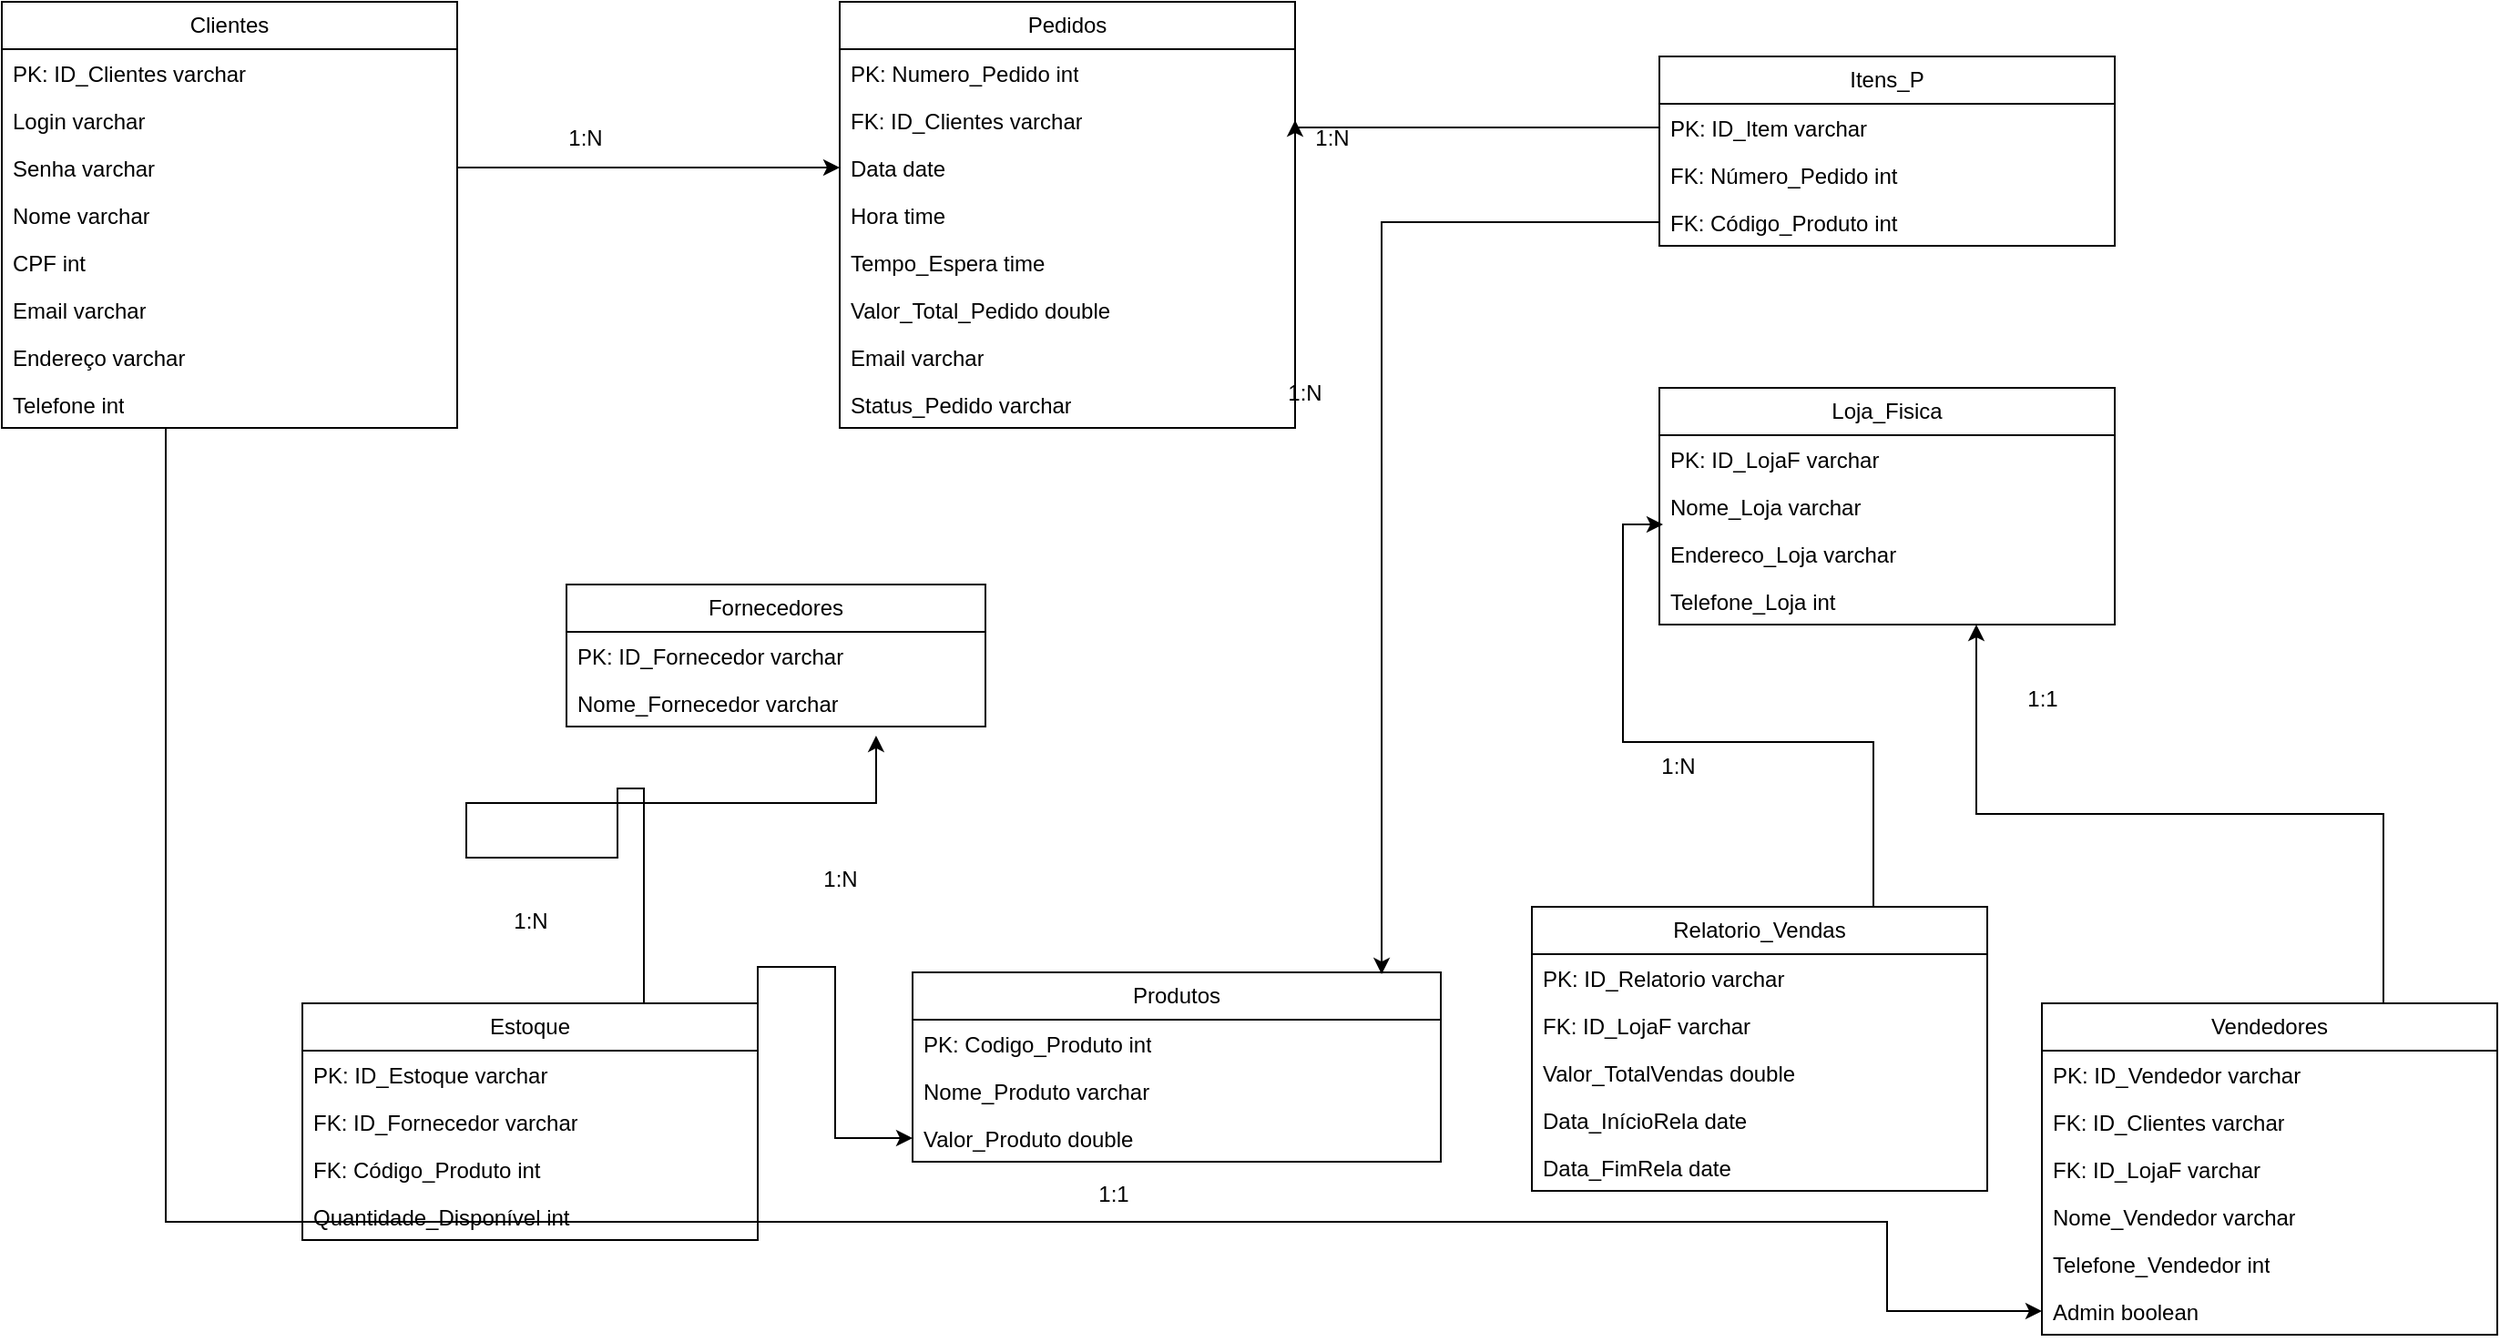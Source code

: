 <mxfile version="22.0.2" type="device">
  <diagram id="C5RBs43oDa-KdzZeNtuy" name="Page-1">
    <mxGraphModel dx="1500" dy="746" grid="1" gridSize="10" guides="1" tooltips="1" connect="1" arrows="1" fold="1" page="1" pageScale="1" pageWidth="827" pageHeight="1169" math="0" shadow="0">
      <root>
        <mxCell id="WIyWlLk6GJQsqaUBKTNV-0" />
        <mxCell id="WIyWlLk6GJQsqaUBKTNV-1" parent="WIyWlLk6GJQsqaUBKTNV-0" />
        <mxCell id="zgq8s6oH6BUuVLxjfa1--68" style="edgeStyle=orthogonalEdgeStyle;rounded=0;orthogonalLoop=1;jettySize=auto;html=1;" parent="WIyWlLk6GJQsqaUBKTNV-1" source="zgq8s6oH6BUuVLxjfa1--0" target="zgq8s6oH6BUuVLxjfa1--45" edge="1">
          <mxGeometry relative="1" as="geometry">
            <Array as="points">
              <mxPoint x="150" y="670" />
              <mxPoint x="1095" y="670" />
            </Array>
          </mxGeometry>
        </mxCell>
        <mxCell id="zgq8s6oH6BUuVLxjfa1--0" value="Clientes" style="swimlane;fontStyle=0;childLayout=stackLayout;horizontal=1;startSize=26;fillColor=none;horizontalStack=0;resizeParent=1;resizeParentMax=0;resizeLast=0;collapsible=1;marginBottom=0;whiteSpace=wrap;html=1;" parent="WIyWlLk6GJQsqaUBKTNV-1" vertex="1">
          <mxGeometry x="60" width="250" height="234" as="geometry" />
        </mxCell>
        <mxCell id="zgq8s6oH6BUuVLxjfa1--1" value="PK: ID_Clientes varchar" style="text;strokeColor=none;fillColor=none;align=left;verticalAlign=top;spacingLeft=4;spacingRight=4;overflow=hidden;rotatable=0;points=[[0,0.5],[1,0.5]];portConstraint=eastwest;whiteSpace=wrap;html=1;" parent="zgq8s6oH6BUuVLxjfa1--0" vertex="1">
          <mxGeometry y="26" width="250" height="26" as="geometry" />
        </mxCell>
        <mxCell id="zgq8s6oH6BUuVLxjfa1--2" value="Login varchar" style="text;strokeColor=none;fillColor=none;align=left;verticalAlign=top;spacingLeft=4;spacingRight=4;overflow=hidden;rotatable=0;points=[[0,0.5],[1,0.5]];portConstraint=eastwest;whiteSpace=wrap;html=1;" parent="zgq8s6oH6BUuVLxjfa1--0" vertex="1">
          <mxGeometry y="52" width="250" height="26" as="geometry" />
        </mxCell>
        <mxCell id="zgq8s6oH6BUuVLxjfa1--3" value="Senha varchar" style="text;strokeColor=none;fillColor=none;align=left;verticalAlign=top;spacingLeft=4;spacingRight=4;overflow=hidden;rotatable=0;points=[[0,0.5],[1,0.5]];portConstraint=eastwest;whiteSpace=wrap;html=1;" parent="zgq8s6oH6BUuVLxjfa1--0" vertex="1">
          <mxGeometry y="78" width="250" height="26" as="geometry" />
        </mxCell>
        <mxCell id="zgq8s6oH6BUuVLxjfa1--5" value="Nome varchar" style="text;strokeColor=none;fillColor=none;align=left;verticalAlign=top;spacingLeft=4;spacingRight=4;overflow=hidden;rotatable=0;points=[[0,0.5],[1,0.5]];portConstraint=eastwest;whiteSpace=wrap;html=1;" parent="zgq8s6oH6BUuVLxjfa1--0" vertex="1">
          <mxGeometry y="104" width="250" height="26" as="geometry" />
        </mxCell>
        <mxCell id="zgq8s6oH6BUuVLxjfa1--6" value="CPF int" style="text;strokeColor=none;fillColor=none;align=left;verticalAlign=top;spacingLeft=4;spacingRight=4;overflow=hidden;rotatable=0;points=[[0,0.5],[1,0.5]];portConstraint=eastwest;whiteSpace=wrap;html=1;" parent="zgq8s6oH6BUuVLxjfa1--0" vertex="1">
          <mxGeometry y="130" width="250" height="26" as="geometry" />
        </mxCell>
        <mxCell id="zgq8s6oH6BUuVLxjfa1--7" value="Email varchar" style="text;strokeColor=none;fillColor=none;align=left;verticalAlign=top;spacingLeft=4;spacingRight=4;overflow=hidden;rotatable=0;points=[[0,0.5],[1,0.5]];portConstraint=eastwest;whiteSpace=wrap;html=1;" parent="zgq8s6oH6BUuVLxjfa1--0" vertex="1">
          <mxGeometry y="156" width="250" height="26" as="geometry" />
        </mxCell>
        <mxCell id="zgq8s6oH6BUuVLxjfa1--8" value="Endereço varchar" style="text;strokeColor=none;fillColor=none;align=left;verticalAlign=top;spacingLeft=4;spacingRight=4;overflow=hidden;rotatable=0;points=[[0,0.5],[1,0.5]];portConstraint=eastwest;whiteSpace=wrap;html=1;" parent="zgq8s6oH6BUuVLxjfa1--0" vertex="1">
          <mxGeometry y="182" width="250" height="26" as="geometry" />
        </mxCell>
        <mxCell id="zgq8s6oH6BUuVLxjfa1--9" value="Telefone int" style="text;strokeColor=none;fillColor=none;align=left;verticalAlign=top;spacingLeft=4;spacingRight=4;overflow=hidden;rotatable=0;points=[[0,0.5],[1,0.5]];portConstraint=eastwest;whiteSpace=wrap;html=1;" parent="zgq8s6oH6BUuVLxjfa1--0" vertex="1">
          <mxGeometry y="208" width="250" height="26" as="geometry" />
        </mxCell>
        <mxCell id="zgq8s6oH6BUuVLxjfa1--10" value="Produtos" style="swimlane;fontStyle=0;childLayout=stackLayout;horizontal=1;startSize=26;fillColor=none;horizontalStack=0;resizeParent=1;resizeParentMax=0;resizeLast=0;collapsible=1;marginBottom=0;whiteSpace=wrap;html=1;" parent="WIyWlLk6GJQsqaUBKTNV-1" vertex="1">
          <mxGeometry x="560" y="533" width="290" height="104" as="geometry" />
        </mxCell>
        <mxCell id="zgq8s6oH6BUuVLxjfa1--11" value="PK: Codigo_Produto int" style="text;strokeColor=none;fillColor=none;align=left;verticalAlign=top;spacingLeft=4;spacingRight=4;overflow=hidden;rotatable=0;points=[[0,0.5],[1,0.5]];portConstraint=eastwest;whiteSpace=wrap;html=1;" parent="zgq8s6oH6BUuVLxjfa1--10" vertex="1">
          <mxGeometry y="26" width="290" height="26" as="geometry" />
        </mxCell>
        <mxCell id="zgq8s6oH6BUuVLxjfa1--12" value="Nome_Produto varchar" style="text;strokeColor=none;fillColor=none;align=left;verticalAlign=top;spacingLeft=4;spacingRight=4;overflow=hidden;rotatable=0;points=[[0,0.5],[1,0.5]];portConstraint=eastwest;whiteSpace=wrap;html=1;" parent="zgq8s6oH6BUuVLxjfa1--10" vertex="1">
          <mxGeometry y="52" width="290" height="26" as="geometry" />
        </mxCell>
        <mxCell id="zgq8s6oH6BUuVLxjfa1--13" value="Valor_Produto double" style="text;strokeColor=none;fillColor=none;align=left;verticalAlign=top;spacingLeft=4;spacingRight=4;overflow=hidden;rotatable=0;points=[[0,0.5],[1,0.5]];portConstraint=eastwest;whiteSpace=wrap;html=1;" parent="zgq8s6oH6BUuVLxjfa1--10" vertex="1">
          <mxGeometry y="78" width="290" height="26" as="geometry" />
        </mxCell>
        <mxCell id="zgq8s6oH6BUuVLxjfa1--19" value="Pedidos" style="swimlane;fontStyle=0;childLayout=stackLayout;horizontal=1;startSize=26;fillColor=none;horizontalStack=0;resizeParent=1;resizeParentMax=0;resizeLast=0;collapsible=1;marginBottom=0;whiteSpace=wrap;html=1;" parent="WIyWlLk6GJQsqaUBKTNV-1" vertex="1">
          <mxGeometry x="520" width="250" height="234" as="geometry" />
        </mxCell>
        <mxCell id="zgq8s6oH6BUuVLxjfa1--20" value="PK: Numero_Pedido int" style="text;strokeColor=none;fillColor=none;align=left;verticalAlign=top;spacingLeft=4;spacingRight=4;overflow=hidden;rotatable=0;points=[[0,0.5],[1,0.5]];portConstraint=eastwest;whiteSpace=wrap;html=1;" parent="zgq8s6oH6BUuVLxjfa1--19" vertex="1">
          <mxGeometry y="26" width="250" height="26" as="geometry" />
        </mxCell>
        <mxCell id="zgq8s6oH6BUuVLxjfa1--27" value="FK: ID_Clientes varchar" style="text;strokeColor=none;fillColor=none;align=left;verticalAlign=top;spacingLeft=4;spacingRight=4;overflow=hidden;rotatable=0;points=[[0,0.5],[1,0.5]];portConstraint=eastwest;whiteSpace=wrap;html=1;" parent="zgq8s6oH6BUuVLxjfa1--19" vertex="1">
          <mxGeometry y="52" width="250" height="26" as="geometry" />
        </mxCell>
        <mxCell id="zgq8s6oH6BUuVLxjfa1--21" value="Data date" style="text;strokeColor=none;fillColor=none;align=left;verticalAlign=top;spacingLeft=4;spacingRight=4;overflow=hidden;rotatable=0;points=[[0,0.5],[1,0.5]];portConstraint=eastwest;whiteSpace=wrap;html=1;" parent="zgq8s6oH6BUuVLxjfa1--19" vertex="1">
          <mxGeometry y="78" width="250" height="26" as="geometry" />
        </mxCell>
        <mxCell id="zgq8s6oH6BUuVLxjfa1--22" value="Hora time" style="text;strokeColor=none;fillColor=none;align=left;verticalAlign=top;spacingLeft=4;spacingRight=4;overflow=hidden;rotatable=0;points=[[0,0.5],[1,0.5]];portConstraint=eastwest;whiteSpace=wrap;html=1;" parent="zgq8s6oH6BUuVLxjfa1--19" vertex="1">
          <mxGeometry y="104" width="250" height="26" as="geometry" />
        </mxCell>
        <mxCell id="zgq8s6oH6BUuVLxjfa1--23" value="Tempo_Espera time&lt;br&gt;" style="text;strokeColor=none;fillColor=none;align=left;verticalAlign=top;spacingLeft=4;spacingRight=4;overflow=hidden;rotatable=0;points=[[0,0.5],[1,0.5]];portConstraint=eastwest;whiteSpace=wrap;html=1;" parent="zgq8s6oH6BUuVLxjfa1--19" vertex="1">
          <mxGeometry y="130" width="250" height="26" as="geometry" />
        </mxCell>
        <mxCell id="zgq8s6oH6BUuVLxjfa1--24" value="Valor_Total_Pedido double" style="text;strokeColor=none;fillColor=none;align=left;verticalAlign=top;spacingLeft=4;spacingRight=4;overflow=hidden;rotatable=0;points=[[0,0.5],[1,0.5]];portConstraint=eastwest;whiteSpace=wrap;html=1;" parent="zgq8s6oH6BUuVLxjfa1--19" vertex="1">
          <mxGeometry y="156" width="250" height="26" as="geometry" />
        </mxCell>
        <mxCell id="zgq8s6oH6BUuVLxjfa1--25" value="Email varchar" style="text;strokeColor=none;fillColor=none;align=left;verticalAlign=top;spacingLeft=4;spacingRight=4;overflow=hidden;rotatable=0;points=[[0,0.5],[1,0.5]];portConstraint=eastwest;whiteSpace=wrap;html=1;" parent="zgq8s6oH6BUuVLxjfa1--19" vertex="1">
          <mxGeometry y="182" width="250" height="26" as="geometry" />
        </mxCell>
        <mxCell id="zgq8s6oH6BUuVLxjfa1--26" value="Status_Pedido varchar" style="text;strokeColor=none;fillColor=none;align=left;verticalAlign=top;spacingLeft=4;spacingRight=4;overflow=hidden;rotatable=0;points=[[0,0.5],[1,0.5]];portConstraint=eastwest;whiteSpace=wrap;html=1;" parent="zgq8s6oH6BUuVLxjfa1--19" vertex="1">
          <mxGeometry y="208" width="250" height="26" as="geometry" />
        </mxCell>
        <mxCell id="zgq8s6oH6BUuVLxjfa1--28" value="Itens_P" style="swimlane;fontStyle=0;childLayout=stackLayout;horizontal=1;startSize=26;fillColor=none;horizontalStack=0;resizeParent=1;resizeParentMax=0;resizeLast=0;collapsible=1;marginBottom=0;whiteSpace=wrap;html=1;" parent="WIyWlLk6GJQsqaUBKTNV-1" vertex="1">
          <mxGeometry x="970" y="30" width="250" height="104" as="geometry" />
        </mxCell>
        <mxCell id="zgq8s6oH6BUuVLxjfa1--29" value="PK: ID_Item varchar" style="text;strokeColor=none;fillColor=none;align=left;verticalAlign=top;spacingLeft=4;spacingRight=4;overflow=hidden;rotatable=0;points=[[0,0.5],[1,0.5]];portConstraint=eastwest;whiteSpace=wrap;html=1;" parent="zgq8s6oH6BUuVLxjfa1--28" vertex="1">
          <mxGeometry y="26" width="250" height="26" as="geometry" />
        </mxCell>
        <mxCell id="zgq8s6oH6BUuVLxjfa1--30" value="FK: Número_Pedido int" style="text;strokeColor=none;fillColor=none;align=left;verticalAlign=top;spacingLeft=4;spacingRight=4;overflow=hidden;rotatable=0;points=[[0,0.5],[1,0.5]];portConstraint=eastwest;whiteSpace=wrap;html=1;" parent="zgq8s6oH6BUuVLxjfa1--28" vertex="1">
          <mxGeometry y="52" width="250" height="26" as="geometry" />
        </mxCell>
        <mxCell id="zgq8s6oH6BUuVLxjfa1--31" value="FK: Código_Produto int&lt;br&gt;" style="text;strokeColor=none;fillColor=none;align=left;verticalAlign=top;spacingLeft=4;spacingRight=4;overflow=hidden;rotatable=0;points=[[0,0.5],[1,0.5]];portConstraint=eastwest;whiteSpace=wrap;html=1;" parent="zgq8s6oH6BUuVLxjfa1--28" vertex="1">
          <mxGeometry y="78" width="250" height="26" as="geometry" />
        </mxCell>
        <mxCell id="zgq8s6oH6BUuVLxjfa1--32" value="Fornecedores" style="swimlane;fontStyle=0;childLayout=stackLayout;horizontal=1;startSize=26;fillColor=none;horizontalStack=0;resizeParent=1;resizeParentMax=0;resizeLast=0;collapsible=1;marginBottom=0;whiteSpace=wrap;html=1;" parent="WIyWlLk6GJQsqaUBKTNV-1" vertex="1">
          <mxGeometry x="370" y="320" width="230" height="78" as="geometry" />
        </mxCell>
        <mxCell id="zgq8s6oH6BUuVLxjfa1--33" value="PK: ID_Fornecedor varchar" style="text;strokeColor=none;fillColor=none;align=left;verticalAlign=top;spacingLeft=4;spacingRight=4;overflow=hidden;rotatable=0;points=[[0,0.5],[1,0.5]];portConstraint=eastwest;whiteSpace=wrap;html=1;" parent="zgq8s6oH6BUuVLxjfa1--32" vertex="1">
          <mxGeometry y="26" width="230" height="26" as="geometry" />
        </mxCell>
        <mxCell id="zgq8s6oH6BUuVLxjfa1--34" value="Nome_Fornecedor varchar" style="text;strokeColor=none;fillColor=none;align=left;verticalAlign=top;spacingLeft=4;spacingRight=4;overflow=hidden;rotatable=0;points=[[0,0.5],[1,0.5]];portConstraint=eastwest;whiteSpace=wrap;html=1;" parent="zgq8s6oH6BUuVLxjfa1--32" vertex="1">
          <mxGeometry y="52" width="230" height="26" as="geometry" />
        </mxCell>
        <mxCell id="zgq8s6oH6BUuVLxjfa1--77" style="edgeStyle=orthogonalEdgeStyle;rounded=0;orthogonalLoop=1;jettySize=auto;html=1;exitX=0.75;exitY=0;exitDx=0;exitDy=0;entryX=0.739;entryY=1.192;entryDx=0;entryDy=0;entryPerimeter=0;" parent="WIyWlLk6GJQsqaUBKTNV-1" source="zgq8s6oH6BUuVLxjfa1--36" target="zgq8s6oH6BUuVLxjfa1--34" edge="1">
          <mxGeometry relative="1" as="geometry">
            <Array as="points">
              <mxPoint x="413" y="432" />
              <mxPoint x="398" y="432" />
              <mxPoint x="398" y="470" />
              <mxPoint x="315" y="470" />
              <mxPoint x="315" y="440" />
            </Array>
          </mxGeometry>
        </mxCell>
        <mxCell id="zgq8s6oH6BUuVLxjfa1--78" style="edgeStyle=orthogonalEdgeStyle;rounded=0;orthogonalLoop=1;jettySize=auto;html=1;exitX=1;exitY=0;exitDx=0;exitDy=0;" parent="WIyWlLk6GJQsqaUBKTNV-1" source="zgq8s6oH6BUuVLxjfa1--36" target="zgq8s6oH6BUuVLxjfa1--13" edge="1">
          <mxGeometry relative="1" as="geometry" />
        </mxCell>
        <mxCell id="zgq8s6oH6BUuVLxjfa1--36" value="Estoque" style="swimlane;fontStyle=0;childLayout=stackLayout;horizontal=1;startSize=26;fillColor=none;horizontalStack=0;resizeParent=1;resizeParentMax=0;resizeLast=0;collapsible=1;marginBottom=0;whiteSpace=wrap;html=1;" parent="WIyWlLk6GJQsqaUBKTNV-1" vertex="1">
          <mxGeometry x="225" y="550" width="250" height="130" as="geometry" />
        </mxCell>
        <mxCell id="zgq8s6oH6BUuVLxjfa1--37" value="PK: ID_Estoque varchar" style="text;strokeColor=none;fillColor=none;align=left;verticalAlign=top;spacingLeft=4;spacingRight=4;overflow=hidden;rotatable=0;points=[[0,0.5],[1,0.5]];portConstraint=eastwest;whiteSpace=wrap;html=1;" parent="zgq8s6oH6BUuVLxjfa1--36" vertex="1">
          <mxGeometry y="26" width="250" height="26" as="geometry" />
        </mxCell>
        <mxCell id="zgq8s6oH6BUuVLxjfa1--39" value="FK: ID_Fornecedor varchar" style="text;strokeColor=none;fillColor=none;align=left;verticalAlign=top;spacingLeft=4;spacingRight=4;overflow=hidden;rotatable=0;points=[[0,0.5],[1,0.5]];portConstraint=eastwest;whiteSpace=wrap;html=1;" parent="zgq8s6oH6BUuVLxjfa1--36" vertex="1">
          <mxGeometry y="52" width="250" height="26" as="geometry" />
        </mxCell>
        <mxCell id="zgq8s6oH6BUuVLxjfa1--40" value="FK: Código_Produto int&lt;br&gt;" style="text;strokeColor=none;fillColor=none;align=left;verticalAlign=top;spacingLeft=4;spacingRight=4;overflow=hidden;rotatable=0;points=[[0,0.5],[1,0.5]];portConstraint=eastwest;whiteSpace=wrap;html=1;" parent="zgq8s6oH6BUuVLxjfa1--36" vertex="1">
          <mxGeometry y="78" width="250" height="26" as="geometry" />
        </mxCell>
        <mxCell id="zgq8s6oH6BUuVLxjfa1--38" value="Quantidade_Disponível int" style="text;strokeColor=none;fillColor=none;align=left;verticalAlign=top;spacingLeft=4;spacingRight=4;overflow=hidden;rotatable=0;points=[[0,0.5],[1,0.5]];portConstraint=eastwest;whiteSpace=wrap;html=1;" parent="zgq8s6oH6BUuVLxjfa1--36" vertex="1">
          <mxGeometry y="104" width="250" height="26" as="geometry" />
        </mxCell>
        <mxCell id="zgq8s6oH6BUuVLxjfa1--73" style="edgeStyle=orthogonalEdgeStyle;rounded=0;orthogonalLoop=1;jettySize=auto;html=1;exitX=0.75;exitY=0;exitDx=0;exitDy=0;entryX=0.696;entryY=1;entryDx=0;entryDy=0;entryPerimeter=0;" parent="WIyWlLk6GJQsqaUBKTNV-1" source="zgq8s6oH6BUuVLxjfa1--41" target="zgq8s6oH6BUuVLxjfa1--54" edge="1">
          <mxGeometry relative="1" as="geometry" />
        </mxCell>
        <mxCell id="zgq8s6oH6BUuVLxjfa1--41" value="Vendedores" style="swimlane;fontStyle=0;childLayout=stackLayout;horizontal=1;startSize=26;fillColor=none;horizontalStack=0;resizeParent=1;resizeParentMax=0;resizeLast=0;collapsible=1;marginBottom=0;whiteSpace=wrap;html=1;" parent="WIyWlLk6GJQsqaUBKTNV-1" vertex="1">
          <mxGeometry x="1180" y="550" width="250" height="182" as="geometry" />
        </mxCell>
        <mxCell id="zgq8s6oH6BUuVLxjfa1--42" value="PK: ID_Vendedor varchar" style="text;strokeColor=none;fillColor=none;align=left;verticalAlign=top;spacingLeft=4;spacingRight=4;overflow=hidden;rotatable=0;points=[[0,0.5],[1,0.5]];portConstraint=eastwest;whiteSpace=wrap;html=1;" parent="zgq8s6oH6BUuVLxjfa1--41" vertex="1">
          <mxGeometry y="26" width="250" height="26" as="geometry" />
        </mxCell>
        <mxCell id="zgq8s6oH6BUuVLxjfa1--47" value="FK: ID_Clientes varchar" style="text;strokeColor=none;fillColor=none;align=left;verticalAlign=top;spacingLeft=4;spacingRight=4;overflow=hidden;rotatable=0;points=[[0,0.5],[1,0.5]];portConstraint=eastwest;whiteSpace=wrap;html=1;" parent="zgq8s6oH6BUuVLxjfa1--41" vertex="1">
          <mxGeometry y="52" width="250" height="26" as="geometry" />
        </mxCell>
        <mxCell id="zgq8s6oH6BUuVLxjfa1--46" value="FK: ID_LojaF varchar" style="text;strokeColor=none;fillColor=none;align=left;verticalAlign=top;spacingLeft=4;spacingRight=4;overflow=hidden;rotatable=0;points=[[0,0.5],[1,0.5]];portConstraint=eastwest;whiteSpace=wrap;html=1;" parent="zgq8s6oH6BUuVLxjfa1--41" vertex="1">
          <mxGeometry y="78" width="250" height="26" as="geometry" />
        </mxCell>
        <mxCell id="zgq8s6oH6BUuVLxjfa1--43" value="Nome_Vendedor varchar" style="text;strokeColor=none;fillColor=none;align=left;verticalAlign=top;spacingLeft=4;spacingRight=4;overflow=hidden;rotatable=0;points=[[0,0.5],[1,0.5]];portConstraint=eastwest;whiteSpace=wrap;html=1;" parent="zgq8s6oH6BUuVLxjfa1--41" vertex="1">
          <mxGeometry y="104" width="250" height="26" as="geometry" />
        </mxCell>
        <mxCell id="zgq8s6oH6BUuVLxjfa1--44" value="Telefone_Vendedor int" style="text;strokeColor=none;fillColor=none;align=left;verticalAlign=top;spacingLeft=4;spacingRight=4;overflow=hidden;rotatable=0;points=[[0,0.5],[1,0.5]];portConstraint=eastwest;whiteSpace=wrap;html=1;" parent="zgq8s6oH6BUuVLxjfa1--41" vertex="1">
          <mxGeometry y="130" width="250" height="26" as="geometry" />
        </mxCell>
        <mxCell id="zgq8s6oH6BUuVLxjfa1--45" value="Admin boolean" style="text;strokeColor=none;fillColor=none;align=left;verticalAlign=top;spacingLeft=4;spacingRight=4;overflow=hidden;rotatable=0;points=[[0,0.5],[1,0.5]];portConstraint=eastwest;whiteSpace=wrap;html=1;" parent="zgq8s6oH6BUuVLxjfa1--41" vertex="1">
          <mxGeometry y="156" width="250" height="26" as="geometry" />
        </mxCell>
        <mxCell id="zgq8s6oH6BUuVLxjfa1--50" value="Loja_Fisica" style="swimlane;fontStyle=0;childLayout=stackLayout;horizontal=1;startSize=26;fillColor=none;horizontalStack=0;resizeParent=1;resizeParentMax=0;resizeLast=0;collapsible=1;marginBottom=0;whiteSpace=wrap;html=1;" parent="WIyWlLk6GJQsqaUBKTNV-1" vertex="1">
          <mxGeometry x="970" y="212" width="250" height="130" as="geometry" />
        </mxCell>
        <mxCell id="zgq8s6oH6BUuVLxjfa1--51" value="PK: ID_LojaF varchar" style="text;strokeColor=none;fillColor=none;align=left;verticalAlign=top;spacingLeft=4;spacingRight=4;overflow=hidden;rotatable=0;points=[[0,0.5],[1,0.5]];portConstraint=eastwest;whiteSpace=wrap;html=1;" parent="zgq8s6oH6BUuVLxjfa1--50" vertex="1">
          <mxGeometry y="26" width="250" height="26" as="geometry" />
        </mxCell>
        <mxCell id="zgq8s6oH6BUuVLxjfa1--52" value="Nome_Loja varchar" style="text;strokeColor=none;fillColor=none;align=left;verticalAlign=top;spacingLeft=4;spacingRight=4;overflow=hidden;rotatable=0;points=[[0,0.5],[1,0.5]];portConstraint=eastwest;whiteSpace=wrap;html=1;" parent="zgq8s6oH6BUuVLxjfa1--50" vertex="1">
          <mxGeometry y="52" width="250" height="26" as="geometry" />
        </mxCell>
        <mxCell id="zgq8s6oH6BUuVLxjfa1--53" value="Endereco_Loja varchar" style="text;strokeColor=none;fillColor=none;align=left;verticalAlign=top;spacingLeft=4;spacingRight=4;overflow=hidden;rotatable=0;points=[[0,0.5],[1,0.5]];portConstraint=eastwest;whiteSpace=wrap;html=1;" parent="zgq8s6oH6BUuVLxjfa1--50" vertex="1">
          <mxGeometry y="78" width="250" height="26" as="geometry" />
        </mxCell>
        <mxCell id="zgq8s6oH6BUuVLxjfa1--54" value="Telefone_Loja int" style="text;strokeColor=none;fillColor=none;align=left;verticalAlign=top;spacingLeft=4;spacingRight=4;overflow=hidden;rotatable=0;points=[[0,0.5],[1,0.5]];portConstraint=eastwest;whiteSpace=wrap;html=1;" parent="zgq8s6oH6BUuVLxjfa1--50" vertex="1">
          <mxGeometry y="104" width="250" height="26" as="geometry" />
        </mxCell>
        <mxCell id="zgq8s6oH6BUuVLxjfa1--72" style="edgeStyle=orthogonalEdgeStyle;rounded=0;orthogonalLoop=1;jettySize=auto;html=1;exitX=0.75;exitY=0;exitDx=0;exitDy=0;entryX=0.008;entryY=-0.115;entryDx=0;entryDy=0;entryPerimeter=0;" parent="WIyWlLk6GJQsqaUBKTNV-1" source="zgq8s6oH6BUuVLxjfa1--55" target="zgq8s6oH6BUuVLxjfa1--53" edge="1">
          <mxGeometry relative="1" as="geometry" />
        </mxCell>
        <mxCell id="zgq8s6oH6BUuVLxjfa1--55" value="Relatorio_Vendas" style="swimlane;fontStyle=0;childLayout=stackLayout;horizontal=1;startSize=26;fillColor=none;horizontalStack=0;resizeParent=1;resizeParentMax=0;resizeLast=0;collapsible=1;marginBottom=0;whiteSpace=wrap;html=1;" parent="WIyWlLk6GJQsqaUBKTNV-1" vertex="1">
          <mxGeometry x="900" y="497" width="250" height="156" as="geometry" />
        </mxCell>
        <mxCell id="zgq8s6oH6BUuVLxjfa1--56" value="PK: ID_Relatorio varchar" style="text;strokeColor=none;fillColor=none;align=left;verticalAlign=top;spacingLeft=4;spacingRight=4;overflow=hidden;rotatable=0;points=[[0,0.5],[1,0.5]];portConstraint=eastwest;whiteSpace=wrap;html=1;" parent="zgq8s6oH6BUuVLxjfa1--55" vertex="1">
          <mxGeometry y="26" width="250" height="26" as="geometry" />
        </mxCell>
        <mxCell id="zgq8s6oH6BUuVLxjfa1--60" value="FK: ID_LojaF varchar" style="text;strokeColor=none;fillColor=none;align=left;verticalAlign=top;spacingLeft=4;spacingRight=4;overflow=hidden;rotatable=0;points=[[0,0.5],[1,0.5]];portConstraint=eastwest;whiteSpace=wrap;html=1;" parent="zgq8s6oH6BUuVLxjfa1--55" vertex="1">
          <mxGeometry y="52" width="250" height="26" as="geometry" />
        </mxCell>
        <mxCell id="zgq8s6oH6BUuVLxjfa1--57" value="Valor_TotalVendas double" style="text;strokeColor=none;fillColor=none;align=left;verticalAlign=top;spacingLeft=4;spacingRight=4;overflow=hidden;rotatable=0;points=[[0,0.5],[1,0.5]];portConstraint=eastwest;whiteSpace=wrap;html=1;" parent="zgq8s6oH6BUuVLxjfa1--55" vertex="1">
          <mxGeometry y="78" width="250" height="26" as="geometry" />
        </mxCell>
        <mxCell id="zgq8s6oH6BUuVLxjfa1--58" value="Data_InícioRela date" style="text;strokeColor=none;fillColor=none;align=left;verticalAlign=top;spacingLeft=4;spacingRight=4;overflow=hidden;rotatable=0;points=[[0,0.5],[1,0.5]];portConstraint=eastwest;whiteSpace=wrap;html=1;" parent="zgq8s6oH6BUuVLxjfa1--55" vertex="1">
          <mxGeometry y="104" width="250" height="26" as="geometry" />
        </mxCell>
        <mxCell id="zgq8s6oH6BUuVLxjfa1--59" value="Data_FimRela date" style="text;strokeColor=none;fillColor=none;align=left;verticalAlign=top;spacingLeft=4;spacingRight=4;overflow=hidden;rotatable=0;points=[[0,0.5],[1,0.5]];portConstraint=eastwest;whiteSpace=wrap;html=1;" parent="zgq8s6oH6BUuVLxjfa1--55" vertex="1">
          <mxGeometry y="130" width="250" height="26" as="geometry" />
        </mxCell>
        <mxCell id="zgq8s6oH6BUuVLxjfa1--74" style="edgeStyle=orthogonalEdgeStyle;rounded=0;orthogonalLoop=1;jettySize=auto;html=1;exitX=0;exitY=0.5;exitDx=0;exitDy=0;entryX=1;entryY=0.5;entryDx=0;entryDy=0;" parent="WIyWlLk6GJQsqaUBKTNV-1" source="zgq8s6oH6BUuVLxjfa1--29" target="zgq8s6oH6BUuVLxjfa1--27" edge="1">
          <mxGeometry relative="1" as="geometry">
            <Array as="points">
              <mxPoint x="770" y="89" />
              <mxPoint x="770" y="85" />
            </Array>
          </mxGeometry>
        </mxCell>
        <mxCell id="zgq8s6oH6BUuVLxjfa1--75" style="edgeStyle=orthogonalEdgeStyle;rounded=0;orthogonalLoop=1;jettySize=auto;html=1;exitX=0;exitY=0.5;exitDx=0;exitDy=0;entryX=0.888;entryY=0.01;entryDx=0;entryDy=0;entryPerimeter=0;" parent="WIyWlLk6GJQsqaUBKTNV-1" source="zgq8s6oH6BUuVLxjfa1--31" target="zgq8s6oH6BUuVLxjfa1--10" edge="1">
          <mxGeometry relative="1" as="geometry" />
        </mxCell>
        <mxCell id="zgq8s6oH6BUuVLxjfa1--76" style="edgeStyle=orthogonalEdgeStyle;rounded=0;orthogonalLoop=1;jettySize=auto;html=1;exitX=1;exitY=0.5;exitDx=0;exitDy=0;entryX=0;entryY=0.5;entryDx=0;entryDy=0;" parent="WIyWlLk6GJQsqaUBKTNV-1" source="zgq8s6oH6BUuVLxjfa1--3" target="zgq8s6oH6BUuVLxjfa1--21" edge="1">
          <mxGeometry relative="1" as="geometry" />
        </mxCell>
        <mxCell id="zgq8s6oH6BUuVLxjfa1--79" value="1:1&lt;br&gt;" style="text;html=1;align=center;verticalAlign=middle;resizable=0;points=[];autosize=1;strokeColor=none;fillColor=none;" parent="WIyWlLk6GJQsqaUBKTNV-1" vertex="1">
          <mxGeometry x="650" y="640" width="40" height="30" as="geometry" />
        </mxCell>
        <mxCell id="zgq8s6oH6BUuVLxjfa1--80" value="1:1&lt;br&gt;" style="text;html=1;align=center;verticalAlign=middle;resizable=0;points=[];autosize=1;strokeColor=none;fillColor=none;" parent="WIyWlLk6GJQsqaUBKTNV-1" vertex="1">
          <mxGeometry x="1160" y="368" width="40" height="30" as="geometry" />
        </mxCell>
        <mxCell id="zgq8s6oH6BUuVLxjfa1--81" value="1:N" style="text;html=1;align=center;verticalAlign=middle;resizable=0;points=[];autosize=1;strokeColor=none;fillColor=none;" parent="WIyWlLk6GJQsqaUBKTNV-1" vertex="1">
          <mxGeometry x="360" y="60" width="40" height="30" as="geometry" />
        </mxCell>
        <mxCell id="zgq8s6oH6BUuVLxjfa1--82" value="1:N" style="text;html=1;align=center;verticalAlign=middle;resizable=0;points=[];autosize=1;strokeColor=none;fillColor=none;" parent="WIyWlLk6GJQsqaUBKTNV-1" vertex="1">
          <mxGeometry x="770" y="60" width="40" height="30" as="geometry" />
        </mxCell>
        <mxCell id="zgq8s6oH6BUuVLxjfa1--83" value="1:N" style="text;html=1;align=center;verticalAlign=middle;resizable=0;points=[];autosize=1;strokeColor=none;fillColor=none;" parent="WIyWlLk6GJQsqaUBKTNV-1" vertex="1">
          <mxGeometry x="755" y="200" width="40" height="30" as="geometry" />
        </mxCell>
        <mxCell id="zgq8s6oH6BUuVLxjfa1--84" value="1:N" style="text;html=1;align=center;verticalAlign=middle;resizable=0;points=[];autosize=1;strokeColor=none;fillColor=none;" parent="WIyWlLk6GJQsqaUBKTNV-1" vertex="1">
          <mxGeometry x="330" y="490" width="40" height="30" as="geometry" />
        </mxCell>
        <mxCell id="zgq8s6oH6BUuVLxjfa1--85" value="1:N" style="text;html=1;align=center;verticalAlign=middle;resizable=0;points=[];autosize=1;strokeColor=none;fillColor=none;" parent="WIyWlLk6GJQsqaUBKTNV-1" vertex="1">
          <mxGeometry x="500" y="467" width="40" height="30" as="geometry" />
        </mxCell>
        <mxCell id="zgq8s6oH6BUuVLxjfa1--86" value="1:N" style="text;html=1;align=center;verticalAlign=middle;resizable=0;points=[];autosize=1;strokeColor=none;fillColor=none;" parent="WIyWlLk6GJQsqaUBKTNV-1" vertex="1">
          <mxGeometry x="960" y="405" width="40" height="30" as="geometry" />
        </mxCell>
      </root>
    </mxGraphModel>
  </diagram>
</mxfile>

